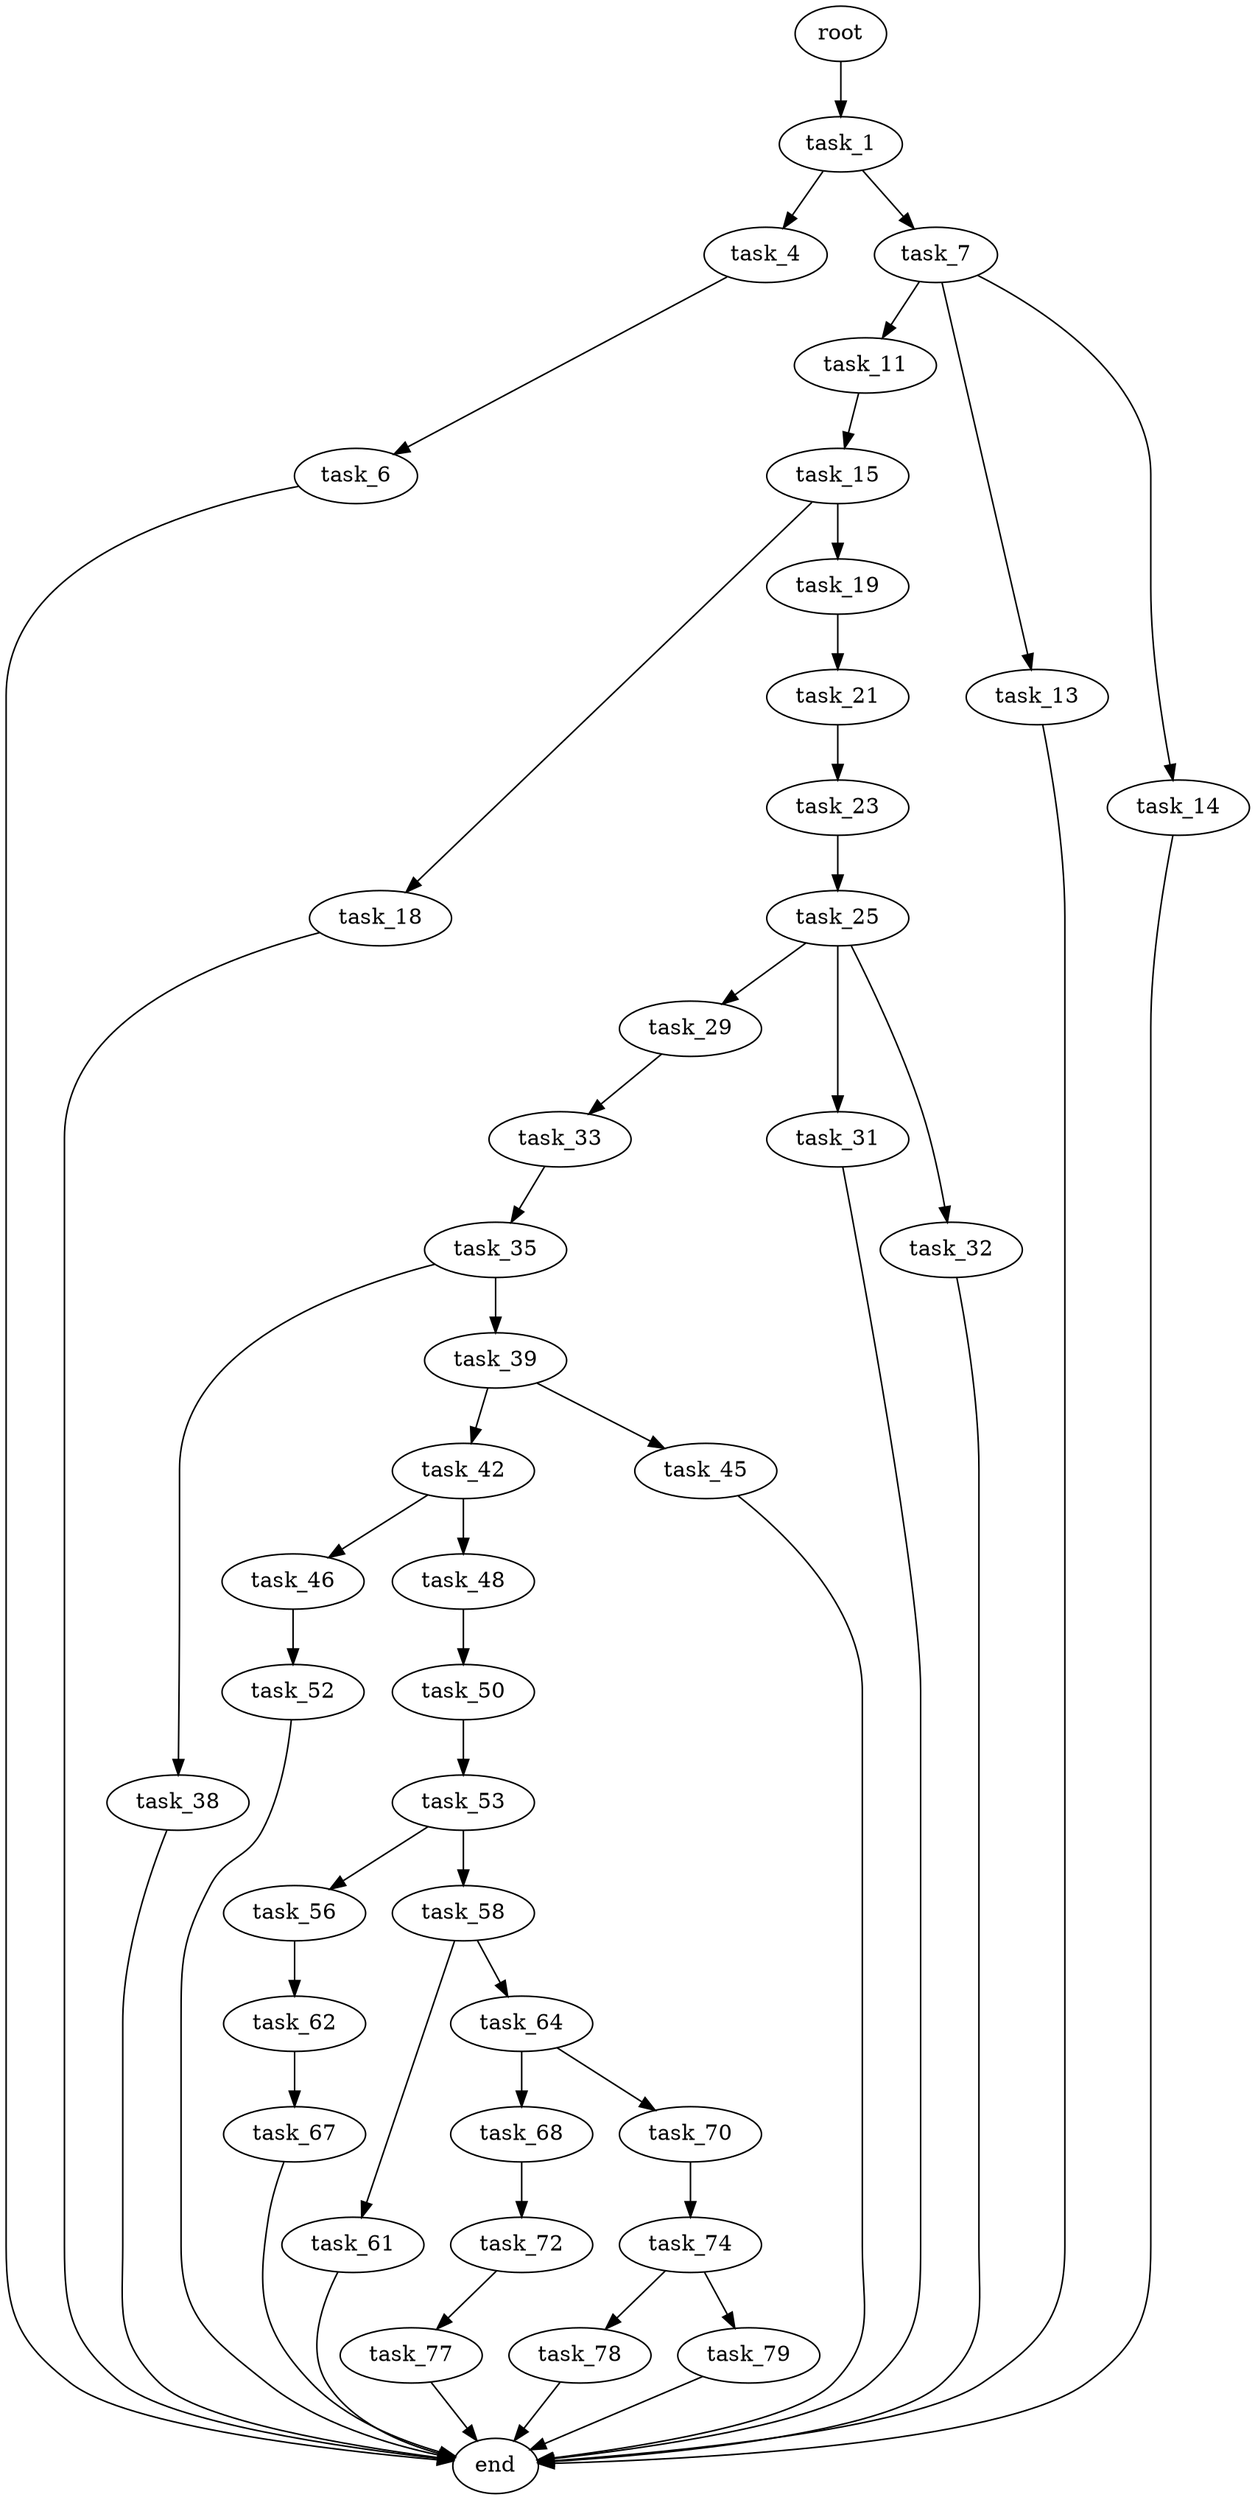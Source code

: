 digraph G {
  root [size="0.000000"];
  task_1 [size="465943522148.000000"];
  task_4 [size="63029457157.000000"];
  task_7 [size="549755813888.000000"];
  task_6 [size="10236451580.000000"];
  end [size="0.000000"];
  task_11 [size="430086380726.000000"];
  task_13 [size="28991029248.000000"];
  task_14 [size="496284682.000000"];
  task_15 [size="28991029248.000000"];
  task_18 [size="7282403577.000000"];
  task_19 [size="368293445632.000000"];
  task_21 [size="231928233984.000000"];
  task_23 [size="62430380564.000000"];
  task_25 [size="368293445632.000000"];
  task_29 [size="20296871377.000000"];
  task_31 [size="667252387753.000000"];
  task_32 [size="68719476736.000000"];
  task_33 [size="66130920735.000000"];
  task_35 [size="782757789696.000000"];
  task_38 [size="368293445632.000000"];
  task_39 [size="959618816605.000000"];
  task_42 [size="368293445632.000000"];
  task_45 [size="8589934592.000000"];
  task_46 [size="7954532432.000000"];
  task_48 [size="2836998957.000000"];
  task_52 [size="15652871178.000000"];
  task_50 [size="6129223342.000000"];
  task_53 [size="1073741824000.000000"];
  task_56 [size="3409045370.000000"];
  task_58 [size="686556992086.000000"];
  task_62 [size="21100900314.000000"];
  task_61 [size="1073741824000.000000"];
  task_64 [size="4867365827.000000"];
  task_67 [size="123468150858.000000"];
  task_68 [size="2242761289.000000"];
  task_70 [size="134217728000.000000"];
  task_72 [size="17527717504.000000"];
  task_74 [size="29228165068.000000"];
  task_77 [size="3015385326.000000"];
  task_78 [size="549755813888.000000"];
  task_79 [size="134217728000.000000"];

  root -> task_1 [size="1.000000"];
  task_1 -> task_4 [size="536870912.000000"];
  task_1 -> task_7 [size="536870912.000000"];
  task_4 -> task_6 [size="75497472.000000"];
  task_7 -> task_11 [size="536870912.000000"];
  task_7 -> task_13 [size="536870912.000000"];
  task_7 -> task_14 [size="536870912.000000"];
  task_6 -> end [size="1.000000"];
  task_11 -> task_15 [size="411041792.000000"];
  task_13 -> end [size="1.000000"];
  task_14 -> end [size="1.000000"];
  task_15 -> task_18 [size="75497472.000000"];
  task_15 -> task_19 [size="75497472.000000"];
  task_18 -> end [size="1.000000"];
  task_19 -> task_21 [size="411041792.000000"];
  task_21 -> task_23 [size="301989888.000000"];
  task_23 -> task_25 [size="75497472.000000"];
  task_25 -> task_29 [size="411041792.000000"];
  task_25 -> task_31 [size="411041792.000000"];
  task_25 -> task_32 [size="411041792.000000"];
  task_29 -> task_33 [size="75497472.000000"];
  task_31 -> end [size="1.000000"];
  task_32 -> end [size="1.000000"];
  task_33 -> task_35 [size="75497472.000000"];
  task_35 -> task_38 [size="679477248.000000"];
  task_35 -> task_39 [size="679477248.000000"];
  task_38 -> end [size="1.000000"];
  task_39 -> task_42 [size="679477248.000000"];
  task_39 -> task_45 [size="679477248.000000"];
  task_42 -> task_46 [size="411041792.000000"];
  task_42 -> task_48 [size="411041792.000000"];
  task_45 -> end [size="1.000000"];
  task_46 -> task_52 [size="209715200.000000"];
  task_48 -> task_50 [size="75497472.000000"];
  task_52 -> end [size="1.000000"];
  task_50 -> task_53 [size="209715200.000000"];
  task_53 -> task_56 [size="838860800.000000"];
  task_53 -> task_58 [size="838860800.000000"];
  task_56 -> task_62 [size="209715200.000000"];
  task_58 -> task_61 [size="838860800.000000"];
  task_58 -> task_64 [size="838860800.000000"];
  task_62 -> task_67 [size="536870912.000000"];
  task_61 -> end [size="1.000000"];
  task_64 -> task_68 [size="209715200.000000"];
  task_64 -> task_70 [size="209715200.000000"];
  task_67 -> end [size="1.000000"];
  task_68 -> task_72 [size="75497472.000000"];
  task_70 -> task_74 [size="209715200.000000"];
  task_72 -> task_77 [size="301989888.000000"];
  task_74 -> task_78 [size="33554432.000000"];
  task_74 -> task_79 [size="33554432.000000"];
  task_77 -> end [size="1.000000"];
  task_78 -> end [size="1.000000"];
  task_79 -> end [size="1.000000"];
}
